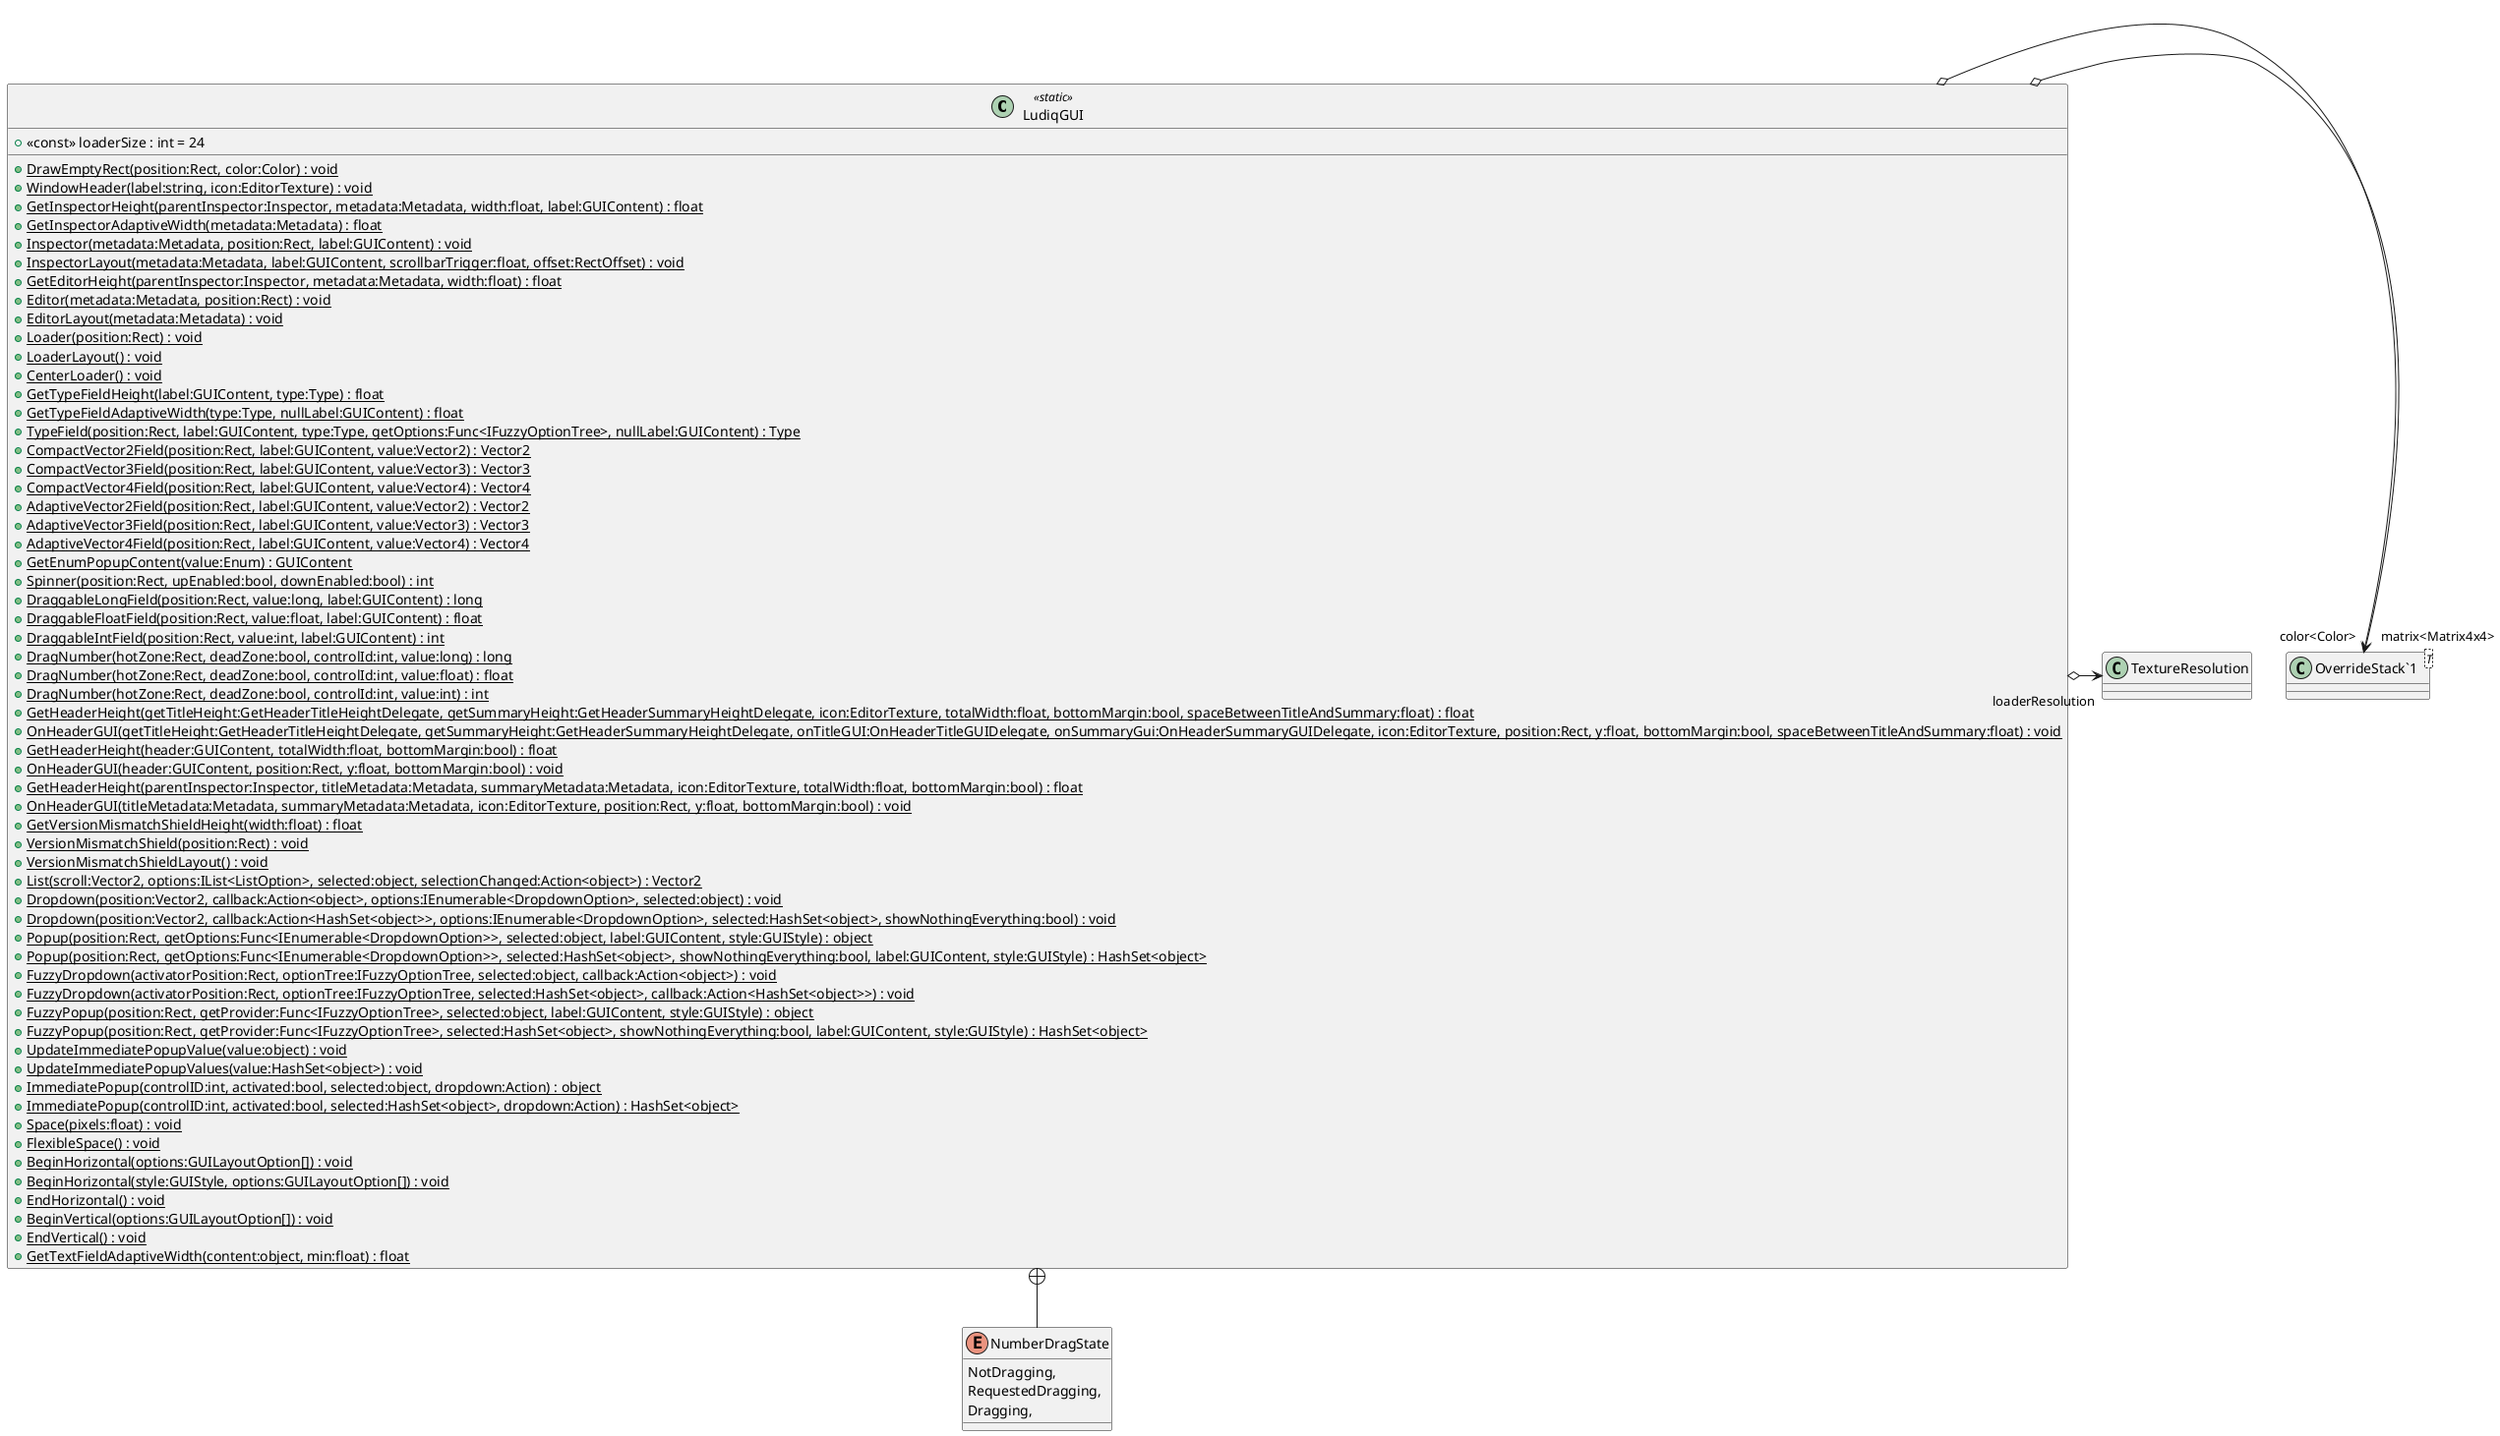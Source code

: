@startuml
class LudiqGUI <<static>> {
    + {static} DrawEmptyRect(position:Rect, color:Color) : void
    + {static} WindowHeader(label:string, icon:EditorTexture) : void
    + {static} GetInspectorHeight(parentInspector:Inspector, metadata:Metadata, width:float, label:GUIContent) : float
    + {static} GetInspectorAdaptiveWidth(metadata:Metadata) : float
    + {static} Inspector(metadata:Metadata, position:Rect, label:GUIContent) : void
    + {static} InspectorLayout(metadata:Metadata, label:GUIContent, scrollbarTrigger:float, offset:RectOffset) : void
    + {static} GetEditorHeight(parentInspector:Inspector, metadata:Metadata, width:float) : float
    + {static} Editor(metadata:Metadata, position:Rect) : void
    + {static} EditorLayout(metadata:Metadata) : void
    + <<const>> loaderSize : int = 24
    + {static} Loader(position:Rect) : void
    + {static} LoaderLayout() : void
    + {static} CenterLoader() : void
    + {static} GetTypeFieldHeight(label:GUIContent, type:Type) : float
    + {static} GetTypeFieldAdaptiveWidth(type:Type, nullLabel:GUIContent) : float
    + {static} TypeField(position:Rect, label:GUIContent, type:Type, getOptions:Func<IFuzzyOptionTree>, nullLabel:GUIContent) : Type
    + {static} CompactVector2Field(position:Rect, label:GUIContent, value:Vector2) : Vector2
    + {static} CompactVector3Field(position:Rect, label:GUIContent, value:Vector3) : Vector3
    + {static} CompactVector4Field(position:Rect, label:GUIContent, value:Vector4) : Vector4
    + {static} AdaptiveVector2Field(position:Rect, label:GUIContent, value:Vector2) : Vector2
    + {static} AdaptiveVector3Field(position:Rect, label:GUIContent, value:Vector3) : Vector3
    + {static} AdaptiveVector4Field(position:Rect, label:GUIContent, value:Vector4) : Vector4
    + {static} GetEnumPopupContent(value:Enum) : GUIContent
    + {static} Spinner(position:Rect, upEnabled:bool, downEnabled:bool) : int
    + {static} DraggableLongField(position:Rect, value:long, label:GUIContent) : long
    + {static} DraggableFloatField(position:Rect, value:float, label:GUIContent) : float
    + {static} DraggableIntField(position:Rect, value:int, label:GUIContent) : int
    + {static} DragNumber(hotZone:Rect, deadZone:bool, controlId:int, value:long) : long
    + {static} DragNumber(hotZone:Rect, deadZone:bool, controlId:int, value:float) : float
    + {static} DragNumber(hotZone:Rect, deadZone:bool, controlId:int, value:int) : int
    + {static} GetHeaderHeight(getTitleHeight:GetHeaderTitleHeightDelegate, getSummaryHeight:GetHeaderSummaryHeightDelegate, icon:EditorTexture, totalWidth:float, bottomMargin:bool, spaceBetweenTitleAndSummary:float) : float
    + {static} OnHeaderGUI(getTitleHeight:GetHeaderTitleHeightDelegate, getSummaryHeight:GetHeaderSummaryHeightDelegate, onTitleGUI:OnHeaderTitleGUIDelegate, onSummaryGui:OnHeaderSummaryGUIDelegate, icon:EditorTexture, position:Rect, y:float, bottomMargin:bool, spaceBetweenTitleAndSummary:float) : void
    + {static} GetHeaderHeight(header:GUIContent, totalWidth:float, bottomMargin:bool) : float
    + {static} OnHeaderGUI(header:GUIContent, position:Rect, y:float, bottomMargin:bool) : void
    + {static} GetHeaderHeight(parentInspector:Inspector, titleMetadata:Metadata, summaryMetadata:Metadata, icon:EditorTexture, totalWidth:float, bottomMargin:bool) : float
    + {static} OnHeaderGUI(titleMetadata:Metadata, summaryMetadata:Metadata, icon:EditorTexture, position:Rect, y:float, bottomMargin:bool) : void
    + {static} GetVersionMismatchShieldHeight(width:float) : float
    + {static} VersionMismatchShield(position:Rect) : void
    + {static} VersionMismatchShieldLayout() : void
    + {static} List(scroll:Vector2, options:IList<ListOption>, selected:object, selectionChanged:Action<object>) : Vector2
    + {static} Dropdown(position:Vector2, callback:Action<object>, options:IEnumerable<DropdownOption>, selected:object) : void
    + {static} Dropdown(position:Vector2, callback:Action<HashSet<object>>, options:IEnumerable<DropdownOption>, selected:HashSet<object>, showNothingEverything:bool) : void
    + {static} Popup(position:Rect, getOptions:Func<IEnumerable<DropdownOption>>, selected:object, label:GUIContent, style:GUIStyle) : object
    + {static} Popup(position:Rect, getOptions:Func<IEnumerable<DropdownOption>>, selected:HashSet<object>, showNothingEverything:bool, label:GUIContent, style:GUIStyle) : HashSet<object>
    + {static} FuzzyDropdown(activatorPosition:Rect, optionTree:IFuzzyOptionTree, selected:object, callback:Action<object>) : void
    + {static} FuzzyDropdown(activatorPosition:Rect, optionTree:IFuzzyOptionTree, selected:HashSet<object>, callback:Action<HashSet<object>>) : void
    + {static} FuzzyPopup(position:Rect, getProvider:Func<IFuzzyOptionTree>, selected:object, label:GUIContent, style:GUIStyle) : object
    + {static} FuzzyPopup(position:Rect, getProvider:Func<IFuzzyOptionTree>, selected:HashSet<object>, showNothingEverything:bool, label:GUIContent, style:GUIStyle) : HashSet<object>
    + {static} UpdateImmediatePopupValue(value:object) : void
    + {static} UpdateImmediatePopupValues(value:HashSet<object>) : void
    + {static} ImmediatePopup(controlID:int, activated:bool, selected:object, dropdown:Action) : object
    + {static} ImmediatePopup(controlID:int, activated:bool, selected:HashSet<object>, dropdown:Action) : HashSet<object>
    + {static} Space(pixels:float) : void
    + {static} FlexibleSpace() : void
    + {static} BeginHorizontal(options:GUILayoutOption[]) : void
    + {static} BeginHorizontal(style:GUIStyle, options:GUILayoutOption[]) : void
    + {static} EndHorizontal() : void
    + {static} BeginVertical(options:GUILayoutOption[]) : void
    + {static} EndVertical() : void
    + {static} GetTextFieldAdaptiveWidth(content:object, min:float) : float
}
class "OverrideStack`1"<T> {
}
enum NumberDragState {
    NotDragging,
    RequestedDragging,
    Dragging,
}
LudiqGUI o-> "color<Color>" "OverrideStack`1"
LudiqGUI o-> "matrix<Matrix4x4>" "OverrideStack`1"
LudiqGUI o-> "loaderResolution" TextureResolution
LudiqGUI +-- NumberDragState
@enduml
